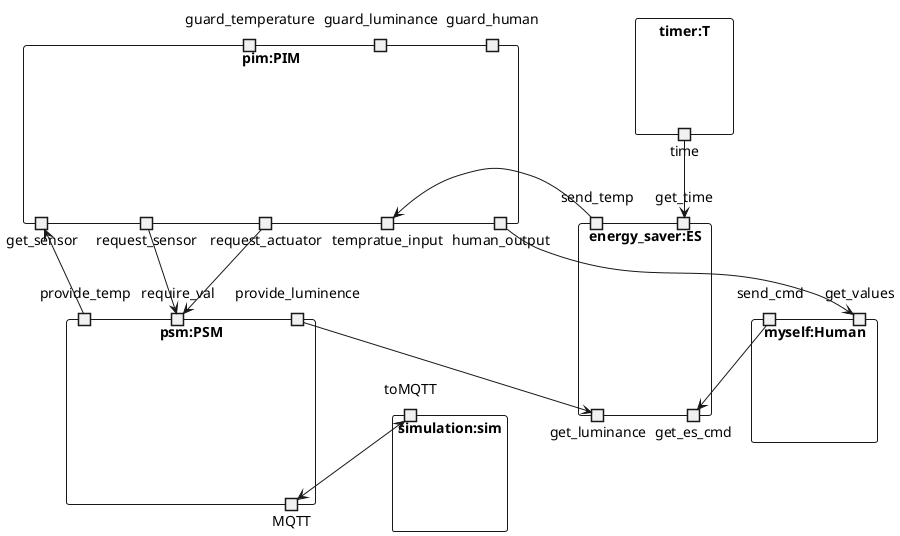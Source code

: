 @startuml X3D2_MQTT_SIM

'HUMAN
rectangle myself:Human {
    port send_cmd
    
    portin get_values
}

rectangle timer:T {
    portout time
}

'PIM
rectangle pim:PIM {
    portout get_sensor
    portout request_sensor
    portout request_actuator
    portout tempratue_input
    portout human_output

    'guards
    port guard_temperature
    port guard_luminance
    port guard_human
}

'PSM
rectangle psm:PSM {
    portin provide_temp
    portin provide_luminence
    portin require_val
    portin require_val

    portout MQTT
}

'SIM
rectangle simulation:sim {
    port toMQTT
}

'energy saver
rectangle energy_saver:ES {
    portin send_temp
    portin get_time

    portout get_es_cmd
    portout get_luminance
}
 
provide_temp --> get_sensor
provide_luminence --> get_luminance

send_cmd --> get_es_cmd
send_temp ---> tempratue_input
 
request_sensor --> require_val
request_actuator --> require_val
human_output -----> get_values
 
time --> get_time

toMQTT <--> MQTT
@enduml